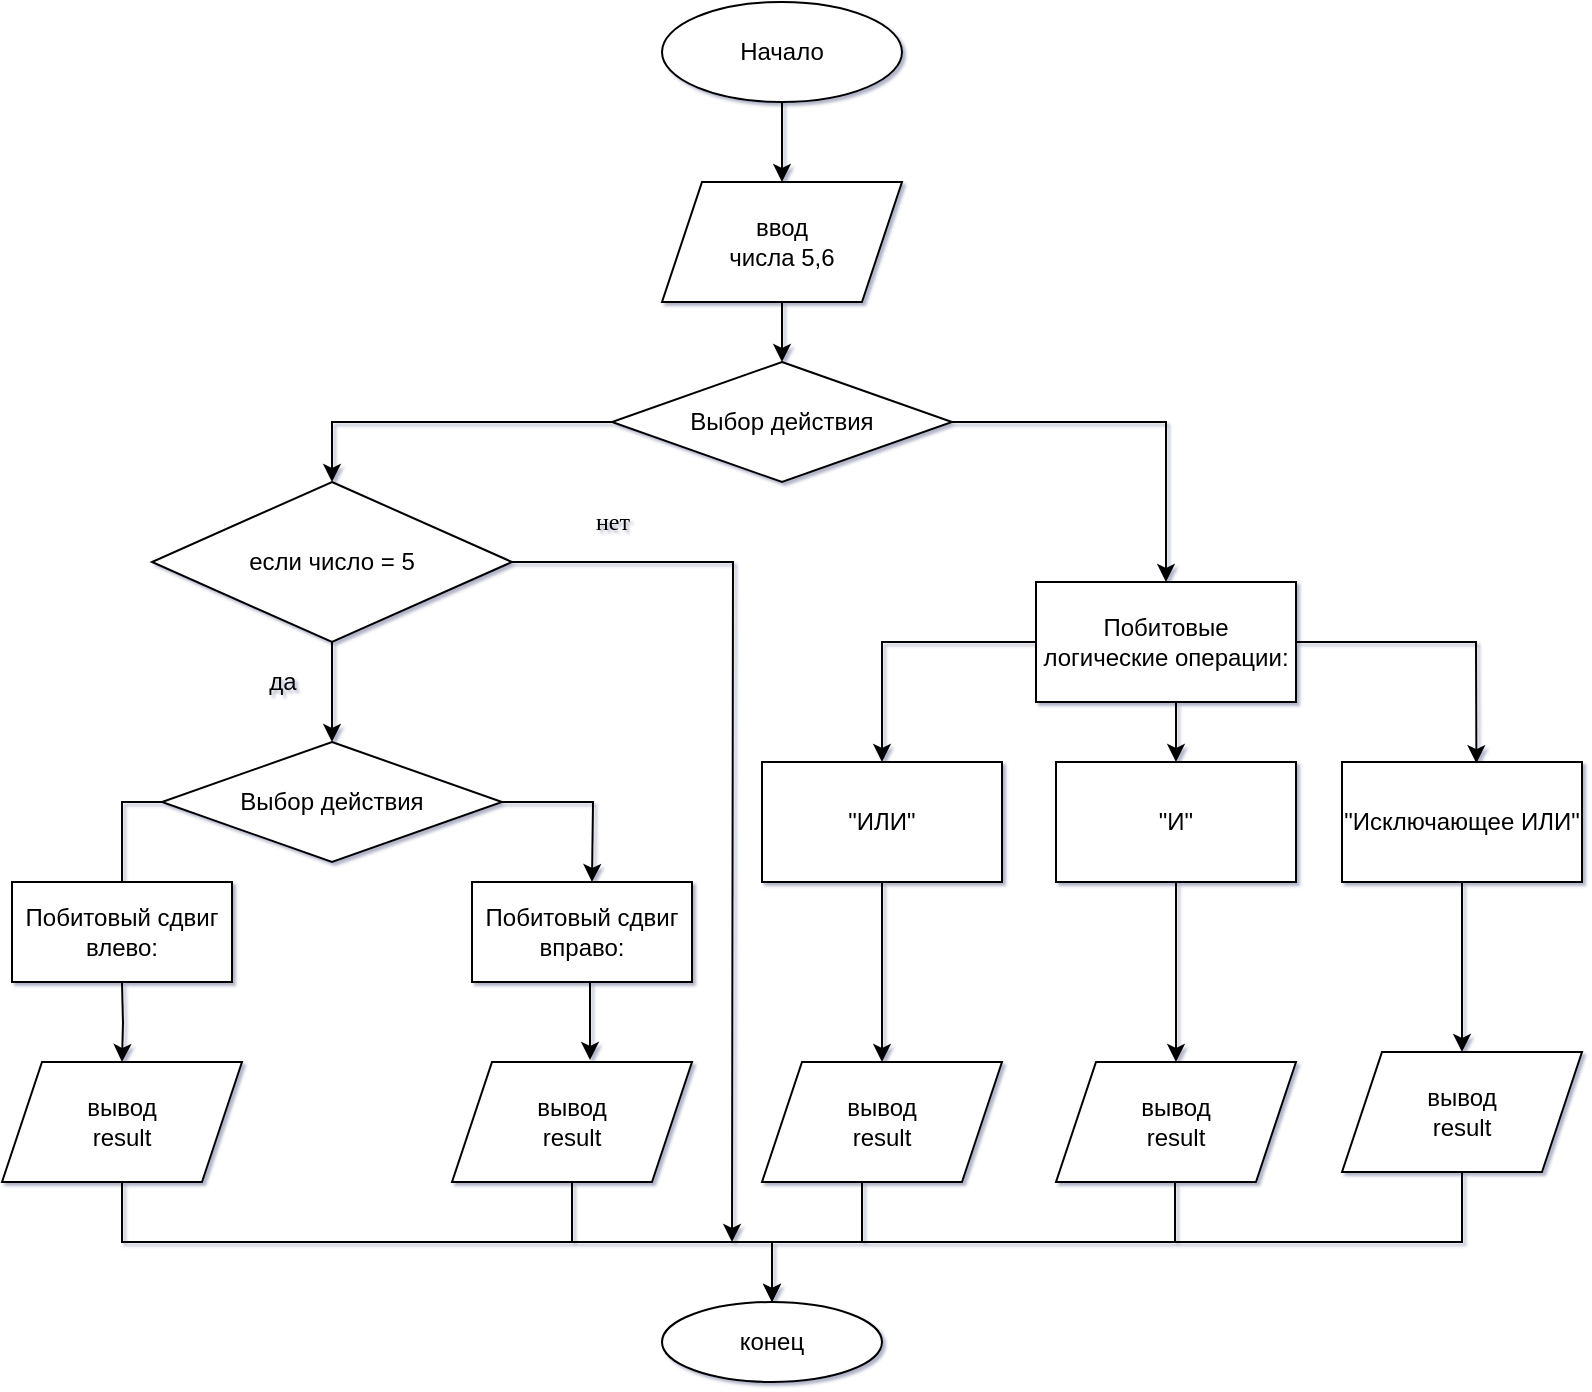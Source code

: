 <mxfile version="17.1.3" type="device" pages="5"><diagram id="igY2Ogf8Bb_24199HwTB" name="task_1"><mxGraphModel dx="1253" dy="727" grid="1" gridSize="10" guides="1" tooltips="1" connect="1" arrows="1" fold="1" page="1" pageScale="1" pageWidth="827" pageHeight="1169" math="0" shadow="1"><root><mxCell id="0"/><mxCell id="1" parent="0"/><mxCell id="NkltwDnp6EFP1wiBf2pm-1" value="Начало" style="ellipse;whiteSpace=wrap;html=1;" vertex="1" parent="1"><mxGeometry x="340" y="30" width="120" height="50" as="geometry"/></mxCell><mxCell id="NkltwDnp6EFP1wiBf2pm-2" value="" style="endArrow=classic;html=1;rounded=0;" edge="1" parent="1"><mxGeometry width="50" height="50" relative="1" as="geometry"><mxPoint x="400" y="80" as="sourcePoint"/><mxPoint x="400" y="120" as="targetPoint"/><Array as="points"><mxPoint x="400" y="80"/></Array></mxGeometry></mxCell><mxCell id="NkltwDnp6EFP1wiBf2pm-3" value="ввод&lt;br&gt;числа 5,6" style="shape=parallelogram;perimeter=parallelogramPerimeter;whiteSpace=wrap;html=1;fixedSize=1;" vertex="1" parent="1"><mxGeometry x="340" y="120" width="120" height="60" as="geometry"/></mxCell><mxCell id="NkltwDnp6EFP1wiBf2pm-5" value="" style="endArrow=classic;html=1;rounded=0;exitX=0.5;exitY=1;exitDx=0;exitDy=0;" edge="1" parent="1" source="NkltwDnp6EFP1wiBf2pm-3"><mxGeometry width="50" height="50" relative="1" as="geometry"><mxPoint x="390" y="300" as="sourcePoint"/><mxPoint x="400" y="210" as="targetPoint"/></mxGeometry></mxCell><mxCell id="NkltwDnp6EFP1wiBf2pm-11" style="edgeStyle=orthogonalEdgeStyle;rounded=0;orthogonalLoop=1;jettySize=auto;html=1;exitX=0.5;exitY=1;exitDx=0;exitDy=0;entryX=0.5;entryY=0;entryDx=0;entryDy=0;" edge="1" parent="1" source="NkltwDnp6EFP1wiBf2pm-6" target="NkltwDnp6EFP1wiBf2pm-8"><mxGeometry relative="1" as="geometry"/></mxCell><mxCell id="NkltwDnp6EFP1wiBf2pm-6" value="Побитовые логические операции:" style="rounded=0;whiteSpace=wrap;html=1;" vertex="1" parent="1"><mxGeometry x="527" y="320" width="130" height="60" as="geometry"/></mxCell><mxCell id="NkltwDnp6EFP1wiBf2pm-15" style="edgeStyle=orthogonalEdgeStyle;rounded=0;orthogonalLoop=1;jettySize=auto;html=1;exitX=0.5;exitY=1;exitDx=0;exitDy=0;entryX=0.5;entryY=0;entryDx=0;entryDy=0;" edge="1" parent="1" source="NkltwDnp6EFP1wiBf2pm-7" target="NkltwDnp6EFP1wiBf2pm-21"><mxGeometry relative="1" as="geometry"><mxPoint x="377" y="510" as="targetPoint"/></mxGeometry></mxCell><mxCell id="NkltwDnp6EFP1wiBf2pm-7" value="&quot;ИЛИ&quot;" style="rounded=0;whiteSpace=wrap;html=1;" vertex="1" parent="1"><mxGeometry x="390" y="410" width="120" height="60" as="geometry"/></mxCell><mxCell id="NkltwDnp6EFP1wiBf2pm-16" style="edgeStyle=orthogonalEdgeStyle;rounded=0;orthogonalLoop=1;jettySize=auto;html=1;exitX=0.5;exitY=1;exitDx=0;exitDy=0;entryX=0.5;entryY=0;entryDx=0;entryDy=0;" edge="1" parent="1" source="NkltwDnp6EFP1wiBf2pm-8" target="NkltwDnp6EFP1wiBf2pm-22"><mxGeometry relative="1" as="geometry"><mxPoint x="597" y="510" as="targetPoint"/></mxGeometry></mxCell><mxCell id="NkltwDnp6EFP1wiBf2pm-8" value="&quot;И&quot;" style="rounded=0;whiteSpace=wrap;html=1;" vertex="1" parent="1"><mxGeometry x="537" y="410" width="120" height="60" as="geometry"/></mxCell><mxCell id="NkltwDnp6EFP1wiBf2pm-17" style="edgeStyle=orthogonalEdgeStyle;rounded=0;orthogonalLoop=1;jettySize=auto;html=1;exitX=0.5;exitY=1;exitDx=0;exitDy=0;entryX=0.5;entryY=0;entryDx=0;entryDy=0;" edge="1" parent="1" source="NkltwDnp6EFP1wiBf2pm-9" target="NkltwDnp6EFP1wiBf2pm-23"><mxGeometry relative="1" as="geometry"><mxPoint x="817" y="510" as="targetPoint"/></mxGeometry></mxCell><mxCell id="NkltwDnp6EFP1wiBf2pm-9" value="&quot;Исключающее ИЛИ&quot;" style="rounded=0;whiteSpace=wrap;html=1;" vertex="1" parent="1"><mxGeometry x="680" y="410" width="120" height="60" as="geometry"/></mxCell><mxCell id="NkltwDnp6EFP1wiBf2pm-10" value="" style="endArrow=classic;html=1;rounded=0;entryX=0.5;entryY=0;entryDx=0;entryDy=0;" edge="1" parent="1" target="NkltwDnp6EFP1wiBf2pm-7"><mxGeometry width="50" height="50" relative="1" as="geometry"><mxPoint x="527" y="350" as="sourcePoint"/><mxPoint x="637" y="340" as="targetPoint"/><Array as="points"><mxPoint x="450" y="350"/></Array></mxGeometry></mxCell><mxCell id="NkltwDnp6EFP1wiBf2pm-13" value="" style="endArrow=classic;html=1;rounded=0;entryX=0.56;entryY=0.01;entryDx=0;entryDy=0;entryPerimeter=0;exitX=1;exitY=0.5;exitDx=0;exitDy=0;" edge="1" parent="1" source="NkltwDnp6EFP1wiBf2pm-6" target="NkltwDnp6EFP1wiBf2pm-9"><mxGeometry width="50" height="50" relative="1" as="geometry"><mxPoint x="587" y="390" as="sourcePoint"/><mxPoint x="827" y="400" as="targetPoint"/><Array as="points"><mxPoint x="747" y="350"/></Array></mxGeometry></mxCell><mxCell id="NkltwDnp6EFP1wiBf2pm-21" value="вывод&lt;br&gt;result" style="shape=parallelogram;perimeter=parallelogramPerimeter;whiteSpace=wrap;html=1;fixedSize=1;" vertex="1" parent="1"><mxGeometry x="390" y="560" width="120" height="60" as="geometry"/></mxCell><mxCell id="NkltwDnp6EFP1wiBf2pm-22" value="вывод&lt;br&gt;result" style="shape=parallelogram;perimeter=parallelogramPerimeter;whiteSpace=wrap;html=1;fixedSize=1;" vertex="1" parent="1"><mxGeometry x="537" y="560" width="120" height="60" as="geometry"/></mxCell><mxCell id="NkltwDnp6EFP1wiBf2pm-48" style="edgeStyle=orthogonalEdgeStyle;rounded=0;orthogonalLoop=1;jettySize=auto;html=1;exitX=0.5;exitY=1;exitDx=0;exitDy=0;entryX=0.5;entryY=0;entryDx=0;entryDy=0;fontFamily=Times New Roman;" edge="1" parent="1" source="NkltwDnp6EFP1wiBf2pm-23" target="NkltwDnp6EFP1wiBf2pm-30"><mxGeometry relative="1" as="geometry"><Array as="points"><mxPoint x="740" y="650"/><mxPoint x="395" y="650"/></Array></mxGeometry></mxCell><mxCell id="NkltwDnp6EFP1wiBf2pm-23" value="вывод&lt;br&gt;result" style="shape=parallelogram;perimeter=parallelogramPerimeter;whiteSpace=wrap;html=1;fixedSize=1;" vertex="1" parent="1"><mxGeometry x="680" y="555" width="120" height="60" as="geometry"/></mxCell><mxCell id="NkltwDnp6EFP1wiBf2pm-25" style="edgeStyle=orthogonalEdgeStyle;rounded=0;orthogonalLoop=1;jettySize=auto;html=1;exitX=1;exitY=0.5;exitDx=0;exitDy=0;entryX=0.5;entryY=0;entryDx=0;entryDy=0;" edge="1" parent="1" source="NkltwDnp6EFP1wiBf2pm-24" target="NkltwDnp6EFP1wiBf2pm-6"><mxGeometry relative="1" as="geometry"><mxPoint x="550" y="240" as="targetPoint"/></mxGeometry></mxCell><mxCell id="NkltwDnp6EFP1wiBf2pm-36" style="edgeStyle=orthogonalEdgeStyle;rounded=0;orthogonalLoop=1;jettySize=auto;html=1;entryX=0.5;entryY=0;entryDx=0;entryDy=0;" edge="1" parent="1" source="NkltwDnp6EFP1wiBf2pm-24" target="NkltwDnp6EFP1wiBf2pm-26"><mxGeometry relative="1" as="geometry"><mxPoint x="130" y="240" as="targetPoint"/></mxGeometry></mxCell><mxCell id="NkltwDnp6EFP1wiBf2pm-24" value="Выбор действия" style="rhombus;whiteSpace=wrap;html=1;" vertex="1" parent="1"><mxGeometry x="315" y="210" width="170" height="60" as="geometry"/></mxCell><mxCell id="NkltwDnp6EFP1wiBf2pm-27" style="edgeStyle=orthogonalEdgeStyle;rounded=0;orthogonalLoop=1;jettySize=auto;html=1;" edge="1" parent="1" source="NkltwDnp6EFP1wiBf2pm-26"><mxGeometry relative="1" as="geometry"><mxPoint x="175" y="400" as="targetPoint"/></mxGeometry></mxCell><mxCell id="NkltwDnp6EFP1wiBf2pm-54" style="edgeStyle=orthogonalEdgeStyle;rounded=0;orthogonalLoop=1;jettySize=auto;html=1;exitX=1;exitY=0.5;exitDx=0;exitDy=0;fontFamily=Times New Roman;" edge="1" parent="1" source="NkltwDnp6EFP1wiBf2pm-26"><mxGeometry relative="1" as="geometry"><mxPoint x="375" y="650" as="targetPoint"/></mxGeometry></mxCell><mxCell id="NkltwDnp6EFP1wiBf2pm-26" value="если число = 5" style="rhombus;whiteSpace=wrap;html=1;" vertex="1" parent="1"><mxGeometry x="85" y="270" width="180" height="80" as="geometry"/></mxCell><mxCell id="NkltwDnp6EFP1wiBf2pm-28" value="да" style="text;html=1;align=center;verticalAlign=middle;resizable=0;points=[];autosize=1;strokeColor=none;fillColor=none;" vertex="1" parent="1"><mxGeometry x="135" y="360" width="30" height="20" as="geometry"/></mxCell><mxCell id="NkltwDnp6EFP1wiBf2pm-30" value="конец" style="ellipse;whiteSpace=wrap;html=1;" vertex="1" parent="1"><mxGeometry x="340" y="680" width="110" height="40" as="geometry"/></mxCell><mxCell id="NkltwDnp6EFP1wiBf2pm-38" style="edgeStyle=orthogonalEdgeStyle;rounded=0;orthogonalLoop=1;jettySize=auto;html=1;exitX=1;exitY=0.5;exitDx=0;exitDy=0;" edge="1" parent="1" source="NkltwDnp6EFP1wiBf2pm-37"><mxGeometry relative="1" as="geometry"><mxPoint x="305" y="470" as="targetPoint"/></mxGeometry></mxCell><mxCell id="NkltwDnp6EFP1wiBf2pm-41" style="edgeStyle=orthogonalEdgeStyle;rounded=0;orthogonalLoop=1;jettySize=auto;html=1;exitX=0;exitY=0.5;exitDx=0;exitDy=0;fontFamily=Times New Roman;" edge="1" parent="1" source="NkltwDnp6EFP1wiBf2pm-37"><mxGeometry relative="1" as="geometry"><mxPoint x="70.067" y="470" as="targetPoint"/></mxGeometry></mxCell><mxCell id="NkltwDnp6EFP1wiBf2pm-37" value="Выбор действия" style="rhombus;whiteSpace=wrap;html=1;" vertex="1" parent="1"><mxGeometry x="90" y="400" width="170" height="60" as="geometry"/></mxCell><mxCell id="NkltwDnp6EFP1wiBf2pm-45" style="edgeStyle=orthogonalEdgeStyle;rounded=0;orthogonalLoop=1;jettySize=auto;html=1;exitX=0.5;exitY=1;exitDx=0;exitDy=0;fontFamily=Times New Roman;" edge="1" parent="1"><mxGeometry relative="1" as="geometry"><mxPoint x="70" y="520" as="sourcePoint"/><mxPoint x="70" y="560" as="targetPoint"/></mxGeometry></mxCell><mxCell id="NkltwDnp6EFP1wiBf2pm-39" value="Побитовый сдвиг влево:" style="rounded=0;whiteSpace=wrap;html=1;" vertex="1" parent="1"><mxGeometry x="15" y="470" width="110" height="50" as="geometry"/></mxCell><mxCell id="NkltwDnp6EFP1wiBf2pm-42" style="edgeStyle=orthogonalEdgeStyle;rounded=0;orthogonalLoop=1;jettySize=auto;html=1;exitX=0.5;exitY=1;exitDx=0;exitDy=0;fontFamily=Times New Roman;entryX=0.575;entryY=-0.017;entryDx=0;entryDy=0;entryPerimeter=0;" edge="1" parent="1" source="NkltwDnp6EFP1wiBf2pm-40" target="NkltwDnp6EFP1wiBf2pm-43"><mxGeometry relative="1" as="geometry"><mxPoint x="300" y="550" as="targetPoint"/></mxGeometry></mxCell><mxCell id="NkltwDnp6EFP1wiBf2pm-40" value="Побитовый сдвиг вправо:" style="rounded=0;whiteSpace=wrap;html=1;" vertex="1" parent="1"><mxGeometry x="245" y="470" width="110" height="50" as="geometry"/></mxCell><mxCell id="NkltwDnp6EFP1wiBf2pm-43" value="вывод&lt;br&gt;result" style="shape=parallelogram;perimeter=parallelogramPerimeter;whiteSpace=wrap;html=1;fixedSize=1;" vertex="1" parent="1"><mxGeometry x="235" y="560" width="120" height="60" as="geometry"/></mxCell><mxCell id="NkltwDnp6EFP1wiBf2pm-46" style="edgeStyle=orthogonalEdgeStyle;rounded=0;orthogonalLoop=1;jettySize=auto;html=1;exitX=0.5;exitY=1;exitDx=0;exitDy=0;entryX=0.5;entryY=0;entryDx=0;entryDy=0;fontFamily=Times New Roman;" edge="1" parent="1" source="NkltwDnp6EFP1wiBf2pm-44" target="NkltwDnp6EFP1wiBf2pm-30"><mxGeometry relative="1" as="geometry"/></mxCell><mxCell id="NkltwDnp6EFP1wiBf2pm-44" value="вывод&lt;br&gt;result" style="shape=parallelogram;perimeter=parallelogramPerimeter;whiteSpace=wrap;html=1;fixedSize=1;" vertex="1" parent="1"><mxGeometry x="10" y="560" width="120" height="60" as="geometry"/></mxCell><mxCell id="NkltwDnp6EFP1wiBf2pm-51" value="" style="endArrow=none;html=1;rounded=0;fontFamily=Times New Roman;" edge="1" parent="1"><mxGeometry width="50" height="50" relative="1" as="geometry"><mxPoint x="295" y="650" as="sourcePoint"/><mxPoint x="295" y="620" as="targetPoint"/></mxGeometry></mxCell><mxCell id="NkltwDnp6EFP1wiBf2pm-52" value="" style="endArrow=none;html=1;rounded=0;fontFamily=Times New Roman;" edge="1" parent="1"><mxGeometry width="50" height="50" relative="1" as="geometry"><mxPoint x="440" y="650" as="sourcePoint"/><mxPoint x="440" y="620" as="targetPoint"/></mxGeometry></mxCell><mxCell id="NkltwDnp6EFP1wiBf2pm-53" value="" style="endArrow=none;html=1;rounded=0;fontFamily=Times New Roman;" edge="1" parent="1"><mxGeometry width="50" height="50" relative="1" as="geometry"><mxPoint x="596.5" y="650" as="sourcePoint"/><mxPoint x="596.5" y="620" as="targetPoint"/></mxGeometry></mxCell><mxCell id="NkltwDnp6EFP1wiBf2pm-55" value="нет" style="text;html=1;align=center;verticalAlign=middle;resizable=0;points=[];autosize=1;strokeColor=none;fillColor=none;fontFamily=Times New Roman;" vertex="1" parent="1"><mxGeometry x="300" y="280" width="30" height="20" as="geometry"/></mxCell></root></mxGraphModel></diagram><diagram id="TNswOEZ_FCjeyX9oWA_h" name="task_2"><mxGraphModel dx="940" dy="545" grid="1" gridSize="10" guides="1" tooltips="1" connect="1" arrows="1" fold="1" page="1" pageScale="1" pageWidth="827" pageHeight="1169" math="0" shadow="0"><root><mxCell id="D5nAeDEktQuZ5nscNL3F-0"/><mxCell id="D5nAeDEktQuZ5nscNL3F-1" parent="D5nAeDEktQuZ5nscNL3F-0"/><mxCell id="-s__NvVKroA4wo30MGyJ-1" style="edgeStyle=orthogonalEdgeStyle;rounded=0;orthogonalLoop=1;jettySize=auto;html=1;fontFamily=Times New Roman;fontColor=none;" edge="1" parent="D5nAeDEktQuZ5nscNL3F-1" source="D5nAeDEktQuZ5nscNL3F-2"><mxGeometry relative="1" as="geometry"><mxPoint x="400" y="90" as="targetPoint"/></mxGeometry></mxCell><mxCell id="D5nAeDEktQuZ5nscNL3F-2" value="начало" style="ellipse;whiteSpace=wrap;html=1;fontFamily=Times New Roman;" vertex="1" parent="D5nAeDEktQuZ5nscNL3F-1"><mxGeometry x="340" y="20" width="120" height="40" as="geometry"/></mxCell><mxCell id="8wzYKkZzmSqCAzCAF9S7-1" style="edgeStyle=orthogonalEdgeStyle;rounded=0;orthogonalLoop=1;jettySize=auto;html=1;fontFamily=Times New Roman;" edge="1" parent="D5nAeDEktQuZ5nscNL3F-1"><mxGeometry relative="1" as="geometry"><mxPoint x="400" y="260" as="targetPoint"/><mxPoint x="400" y="220" as="sourcePoint"/></mxGeometry></mxCell><mxCell id="-s__NvVKroA4wo30MGyJ-2" value="" style="edgeStyle=orthogonalEdgeStyle;rounded=0;orthogonalLoop=1;jettySize=auto;html=1;fontFamily=Times New Roman;fontColor=none;" edge="1" parent="D5nAeDEktQuZ5nscNL3F-1" source="8wzYKkZzmSqCAzCAF9S7-0" target="-s__NvVKroA4wo30MGyJ-0"><mxGeometry relative="1" as="geometry"/></mxCell><mxCell id="8wzYKkZzmSqCAzCAF9S7-0" value="вывод&lt;br&gt;Введите координаты х1, х2, y1, y2" style="shape=parallelogram;perimeter=parallelogramPerimeter;whiteSpace=wrap;html=1;fixedSize=1;fontFamily=Times New Roman;" vertex="1" parent="D5nAeDEktQuZ5nscNL3F-1"><mxGeometry x="290" y="90" width="220" height="55" as="geometry"/></mxCell><mxCell id="8wzYKkZzmSqCAzCAF9S7-9" style="edgeStyle=orthogonalEdgeStyle;rounded=0;orthogonalLoop=1;jettySize=auto;html=1;exitX=0.5;exitY=1;exitDx=0;exitDy=0;entryX=0.5;entryY=0;entryDx=0;entryDy=0;fontFamily=Times New Roman;fontColor=none;" edge="1" parent="D5nAeDEktQuZ5nscNL3F-1" source="8wzYKkZzmSqCAzCAF9S7-2" target="8wzYKkZzmSqCAzCAF9S7-4"><mxGeometry relative="1" as="geometry"/></mxCell><mxCell id="8wzYKkZzmSqCAzCAF9S7-2" value="k = (y2 - y1) / (x2-x1)" style="rounded=0;whiteSpace=wrap;html=1;fontFamily=Times New Roman;" vertex="1" parent="D5nAeDEktQuZ5nscNL3F-1"><mxGeometry x="340" y="260" width="120" height="60" as="geometry"/></mxCell><mxCell id="8wzYKkZzmSqCAzCAF9S7-10" style="edgeStyle=orthogonalEdgeStyle;rounded=0;orthogonalLoop=1;jettySize=auto;html=1;exitX=0.5;exitY=1;exitDx=0;exitDy=0;fontFamily=Times New Roman;fontColor=none;" edge="1" parent="D5nAeDEktQuZ5nscNL3F-1" source="8wzYKkZzmSqCAzCAF9S7-4" target="8wzYKkZzmSqCAzCAF9S7-6"><mxGeometry relative="1" as="geometry"/></mxCell><mxCell id="8wzYKkZzmSqCAzCAF9S7-4" value="b = y1 - k * x1" style="rounded=0;whiteSpace=wrap;html=1;labelBackgroundColor=#FFFFFF;fontFamily=Times New Roman;fontColor=none;" vertex="1" parent="D5nAeDEktQuZ5nscNL3F-1"><mxGeometry x="340" y="360" width="120" height="60" as="geometry"/></mxCell><mxCell id="8wzYKkZzmSqCAzCAF9S7-11" style="edgeStyle=orthogonalEdgeStyle;rounded=0;orthogonalLoop=1;jettySize=auto;html=1;exitX=0.5;exitY=1;exitDx=0;exitDy=0;entryX=0.5;entryY=0;entryDx=0;entryDy=0;fontFamily=Times New Roman;fontColor=none;" edge="1" parent="D5nAeDEktQuZ5nscNL3F-1" source="8wzYKkZzmSqCAzCAF9S7-6" target="8wzYKkZzmSqCAzCAF9S7-7"><mxGeometry relative="1" as="geometry"/></mxCell><mxCell id="8wzYKkZzmSqCAzCAF9S7-6" value="y = kx + b" style="rounded=0;whiteSpace=wrap;html=1;labelBackgroundColor=#FFFFFF;fontFamily=Times New Roman;fontColor=none;" vertex="1" parent="D5nAeDEktQuZ5nscNL3F-1"><mxGeometry x="340" y="455" width="120" height="60" as="geometry"/></mxCell><mxCell id="8wzYKkZzmSqCAzCAF9S7-12" style="edgeStyle=orthogonalEdgeStyle;rounded=0;orthogonalLoop=1;jettySize=auto;html=1;exitX=0.5;exitY=1;exitDx=0;exitDy=0;entryX=0.5;entryY=0;entryDx=0;entryDy=0;fontFamily=Times New Roman;fontColor=none;" edge="1" parent="D5nAeDEktQuZ5nscNL3F-1" source="8wzYKkZzmSqCAzCAF9S7-7" target="8wzYKkZzmSqCAzCAF9S7-8"><mxGeometry relative="1" as="geometry"/></mxCell><mxCell id="8wzYKkZzmSqCAzCAF9S7-7" value="вывод&lt;br&gt;уравнение прямой y=kx+b" style="shape=parallelogram;perimeter=parallelogramPerimeter;whiteSpace=wrap;html=1;fixedSize=1;labelBackgroundColor=#FFFFFF;fontFamily=Times New Roman;fontColor=none;" vertex="1" parent="D5nAeDEktQuZ5nscNL3F-1"><mxGeometry x="315" y="545" width="170" height="60" as="geometry"/></mxCell><mxCell id="8wzYKkZzmSqCAzCAF9S7-8" value="конец" style="ellipse;whiteSpace=wrap;html=1;labelBackgroundColor=#FFFFFF;fontFamily=Times New Roman;fontColor=none;" vertex="1" parent="D5nAeDEktQuZ5nscNL3F-1"><mxGeometry x="340" y="640" width="120" height="40" as="geometry"/></mxCell><mxCell id="-s__NvVKroA4wo30MGyJ-0" value="ввод&lt;br&gt;х1, х2, y1, y2" style="shape=parallelogram;perimeter=parallelogramPerimeter;whiteSpace=wrap;html=1;fixedSize=1;fontFamily=Times New Roman;" vertex="1" parent="D5nAeDEktQuZ5nscNL3F-1"><mxGeometry x="340" y="180" width="120" height="40" as="geometry"/></mxCell></root></mxGraphModel></diagram><diagram id="rs_04kuU5EXEfUCv7JmT" name="task_4"><mxGraphModel dx="940" dy="545" grid="1" gridSize="10" guides="1" tooltips="1" connect="1" arrows="1" fold="1" page="1" pageScale="1" pageWidth="827" pageHeight="1169" math="0" shadow="0"><root><mxCell id="6WnoLjNRgaIGWMYyBDjh-0"/><mxCell id="6WnoLjNRgaIGWMYyBDjh-1" parent="6WnoLjNRgaIGWMYyBDjh-0"/><mxCell id="6WnoLjNRgaIGWMYyBDjh-5" style="edgeStyle=orthogonalEdgeStyle;rounded=0;orthogonalLoop=1;jettySize=auto;html=1;exitX=0.5;exitY=1;exitDx=0;exitDy=0;entryX=0.5;entryY=0;entryDx=0;entryDy=0;fontFamily=Times New Roman;fontColor=none;" edge="1" parent="6WnoLjNRgaIGWMYyBDjh-1" source="6WnoLjNRgaIGWMYyBDjh-2" target="6WnoLjNRgaIGWMYyBDjh-3"><mxGeometry relative="1" as="geometry"/></mxCell><mxCell id="6WnoLjNRgaIGWMYyBDjh-2" value="Начало" style="ellipse;whiteSpace=wrap;html=1;labelBackgroundColor=#FFFFFF;fontFamily=Times New Roman;fontColor=none;" vertex="1" parent="6WnoLjNRgaIGWMYyBDjh-1"><mxGeometry x="340" y="10" width="120" height="40" as="geometry"/></mxCell><mxCell id="6WnoLjNRgaIGWMYyBDjh-6" style="edgeStyle=orthogonalEdgeStyle;rounded=0;orthogonalLoop=1;jettySize=auto;html=1;exitX=0.5;exitY=1;exitDx=0;exitDy=0;entryX=0.5;entryY=0;entryDx=0;entryDy=0;fontFamily=Times New Roman;fontColor=none;" edge="1" parent="6WnoLjNRgaIGWMYyBDjh-1" source="6WnoLjNRgaIGWMYyBDjh-3" target="6WnoLjNRgaIGWMYyBDjh-4"><mxGeometry relative="1" as="geometry"/></mxCell><mxCell id="6WnoLjNRgaIGWMYyBDjh-3" value="вывод&lt;br&gt;введите 2 буквы от a до z:" style="shape=parallelogram;perimeter=parallelogramPerimeter;whiteSpace=wrap;html=1;fixedSize=1;labelBackgroundColor=#FFFFFF;fontFamily=Times New Roman;fontColor=none;" vertex="1" parent="6WnoLjNRgaIGWMYyBDjh-1"><mxGeometry x="300" y="80" width="200" height="60" as="geometry"/></mxCell><mxCell id="6WnoLjNRgaIGWMYyBDjh-8" style="edgeStyle=orthogonalEdgeStyle;rounded=0;orthogonalLoop=1;jettySize=auto;html=1;exitX=0.5;exitY=1;exitDx=0;exitDy=0;entryX=0.5;entryY=0;entryDx=0;entryDy=0;fontFamily=Times New Roman;fontColor=none;" edge="1" parent="6WnoLjNRgaIGWMYyBDjh-1" source="6WnoLjNRgaIGWMYyBDjh-4" target="6WnoLjNRgaIGWMYyBDjh-7"><mxGeometry relative="1" as="geometry"/></mxCell><mxCell id="6WnoLjNRgaIGWMYyBDjh-4" value="&lt;span&gt;ввод&lt;/span&gt;&lt;br&gt;&lt;span&gt;letter1, letter2&lt;/span&gt;" style="shape=parallelogram;perimeter=parallelogramPerimeter;whiteSpace=wrap;html=1;fixedSize=1;labelBackgroundColor=#FFFFFF;fontFamily=Times New Roman;fontColor=none;" vertex="1" parent="6WnoLjNRgaIGWMYyBDjh-1"><mxGeometry x="340" y="180" width="120" height="60" as="geometry"/></mxCell><mxCell id="6WnoLjNRgaIGWMYyBDjh-12" style="edgeStyle=orthogonalEdgeStyle;rounded=0;orthogonalLoop=1;jettySize=auto;html=1;exitX=0.5;exitY=1;exitDx=0;exitDy=0;entryX=0.5;entryY=0;entryDx=0;entryDy=0;fontFamily=Times New Roman;fontColor=none;" edge="1" parent="6WnoLjNRgaIGWMYyBDjh-1" source="6WnoLjNRgaIGWMYyBDjh-7" target="6WnoLjNRgaIGWMYyBDjh-9"><mxGeometry relative="1" as="geometry"/></mxCell><mxCell id="6WnoLjNRgaIGWMYyBDjh-7" value="pos_letter1 - расчет места в алфавите letter1" style="rounded=0;whiteSpace=wrap;html=1;labelBackgroundColor=#FFFFFF;fontFamily=Times New Roman;fontColor=none;" vertex="1" parent="6WnoLjNRgaIGWMYyBDjh-1"><mxGeometry x="340" y="280" width="120" height="60" as="geometry"/></mxCell><mxCell id="6WnoLjNRgaIGWMYyBDjh-11" style="edgeStyle=orthogonalEdgeStyle;rounded=0;orthogonalLoop=1;jettySize=auto;html=1;exitX=0.5;exitY=1;exitDx=0;exitDy=0;entryX=0.5;entryY=0;entryDx=0;entryDy=0;fontFamily=Times New Roman;fontColor=none;" edge="1" parent="6WnoLjNRgaIGWMYyBDjh-1" source="6WnoLjNRgaIGWMYyBDjh-9" target="6WnoLjNRgaIGWMYyBDjh-10"><mxGeometry relative="1" as="geometry"/></mxCell><mxCell id="6WnoLjNRgaIGWMYyBDjh-9" value="pos_letter2 - расчет места в алфавите letter2" style="rounded=0;whiteSpace=wrap;html=1;labelBackgroundColor=#FFFFFF;fontFamily=Times New Roman;fontColor=none;" vertex="1" parent="6WnoLjNRgaIGWMYyBDjh-1"><mxGeometry x="340" y="380" width="120" height="60" as="geometry"/></mxCell><mxCell id="6WnoLjNRgaIGWMYyBDjh-15" style="edgeStyle=orthogonalEdgeStyle;rounded=0;orthogonalLoop=1;jettySize=auto;html=1;exitX=0.5;exitY=1;exitDx=0;exitDy=0;entryX=0.5;entryY=0;entryDx=0;entryDy=0;fontFamily=Times New Roman;fontColor=none;" edge="1" parent="6WnoLjNRgaIGWMYyBDjh-1" source="6WnoLjNRgaIGWMYyBDjh-10" target="6WnoLjNRgaIGWMYyBDjh-13"><mxGeometry relative="1" as="geometry"/></mxCell><mxCell id="6WnoLjNRgaIGWMYyBDjh-10" value="distance =&amp;nbsp; | pos_letter1 - pos_letter2 | - 1" style="rounded=0;whiteSpace=wrap;html=1;labelBackgroundColor=#FFFFFF;fontFamily=Times New Roman;fontColor=none;" vertex="1" parent="6WnoLjNRgaIGWMYyBDjh-1"><mxGeometry x="290" y="480" width="220" height="60" as="geometry"/></mxCell><mxCell id="6WnoLjNRgaIGWMYyBDjh-16" style="edgeStyle=orthogonalEdgeStyle;rounded=0;orthogonalLoop=1;jettySize=auto;html=1;exitX=0.5;exitY=1;exitDx=0;exitDy=0;entryX=0.5;entryY=0;entryDx=0;entryDy=0;fontFamily=Times New Roman;fontColor=none;" edge="1" parent="6WnoLjNRgaIGWMYyBDjh-1" source="6WnoLjNRgaIGWMYyBDjh-13" target="6WnoLjNRgaIGWMYyBDjh-14"><mxGeometry relative="1" as="geometry"/></mxCell><mxCell id="6WnoLjNRgaIGWMYyBDjh-13" value="&lt;span&gt;вывод&lt;/span&gt;&lt;br&gt;&lt;span&gt;pos_letter1, &lt;br&gt;pos_letter2,&lt;br&gt;distance&lt;br&gt;&lt;/span&gt;" style="shape=parallelogram;perimeter=parallelogramPerimeter;whiteSpace=wrap;html=1;fixedSize=1;labelBackgroundColor=#FFFFFF;fontFamily=Times New Roman;fontColor=none;" vertex="1" parent="6WnoLjNRgaIGWMYyBDjh-1"><mxGeometry x="340" y="585" width="120" height="60" as="geometry"/></mxCell><mxCell id="6WnoLjNRgaIGWMYyBDjh-14" value="Конец" style="ellipse;whiteSpace=wrap;html=1;labelBackgroundColor=#FFFFFF;fontFamily=Times New Roman;fontColor=none;" vertex="1" parent="6WnoLjNRgaIGWMYyBDjh-1"><mxGeometry x="340" y="680" width="120" height="50" as="geometry"/></mxCell></root></mxGraphModel></diagram><diagram id="r74xDFdLWsVRXQ8kxKes" name="task_7"><mxGraphModel dx="940" dy="545" grid="1" gridSize="10" guides="0" tooltips="1" connect="1" arrows="0" fold="1" page="1" pageScale="1" pageWidth="827" pageHeight="1169" math="0" shadow="0"><root><mxCell id="7trv6ir3JZGuskGGtm_e-0"/><mxCell id="7trv6ir3JZGuskGGtm_e-1" parent="7trv6ir3JZGuskGGtm_e-0"/><mxCell id="7trv6ir3JZGuskGGtm_e-2" style="edgeStyle=orthogonalEdgeStyle;rounded=0;orthogonalLoop=1;jettySize=auto;html=1;exitX=0.5;exitY=1;exitDx=0;exitDy=0;entryX=0.5;entryY=0;entryDx=0;entryDy=0;fontFamily=Times New Roman;fontColor=none;" edge="1" parent="7trv6ir3JZGuskGGtm_e-1" source="7trv6ir3JZGuskGGtm_e-3" target="7trv6ir3JZGuskGGtm_e-5"><mxGeometry relative="1" as="geometry"/></mxCell><mxCell id="7trv6ir3JZGuskGGtm_e-3" value="Начало" style="ellipse;whiteSpace=wrap;html=1;labelBackgroundColor=#FFFFFF;fontFamily=Times New Roman;fontColor=none;" vertex="1" parent="7trv6ir3JZGuskGGtm_e-1"><mxGeometry x="340" y="10" width="120" height="40" as="geometry"/></mxCell><mxCell id="7trv6ir3JZGuskGGtm_e-4" style="edgeStyle=orthogonalEdgeStyle;rounded=0;orthogonalLoop=1;jettySize=auto;html=1;exitX=0.5;exitY=1;exitDx=0;exitDy=0;entryX=0.5;entryY=0;entryDx=0;entryDy=0;fontFamily=Times New Roman;fontColor=none;" edge="1" parent="7trv6ir3JZGuskGGtm_e-1" source="7trv6ir3JZGuskGGtm_e-5" target="7trv6ir3JZGuskGGtm_e-7"><mxGeometry relative="1" as="geometry"/></mxCell><mxCell id="7trv6ir3JZGuskGGtm_e-5" value="вывод&lt;br&gt;введите год цифрами:" style="shape=parallelogram;perimeter=parallelogramPerimeter;whiteSpace=wrap;html=1;fixedSize=1;labelBackgroundColor=#FFFFFF;fontFamily=Times New Roman;fontColor=none;" vertex="1" parent="7trv6ir3JZGuskGGtm_e-1"><mxGeometry x="300" y="80" width="200" height="60" as="geometry"/></mxCell><mxCell id="8SlMBSSc6r0cDXnrrSTU-1" style="edgeStyle=orthogonalEdgeStyle;rounded=0;orthogonalLoop=1;jettySize=auto;html=1;fontFamily=Times New Roman;fontColor=none;" edge="1" parent="7trv6ir3JZGuskGGtm_e-1" source="7trv6ir3JZGuskGGtm_e-7" target="8SlMBSSc6r0cDXnrrSTU-0"><mxGeometry relative="1" as="geometry"/></mxCell><mxCell id="7trv6ir3JZGuskGGtm_e-7" value="&lt;span&gt;ввод&lt;/span&gt;&lt;br&gt;year" style="shape=parallelogram;perimeter=parallelogramPerimeter;whiteSpace=wrap;html=1;fixedSize=1;labelBackgroundColor=#FFFFFF;fontFamily=Times New Roman;fontColor=none;" vertex="1" parent="7trv6ir3JZGuskGGtm_e-1"><mxGeometry x="340" y="180" width="120" height="60" as="geometry"/></mxCell><mxCell id="7trv6ir3JZGuskGGtm_e-8" style="edgeStyle=orthogonalEdgeStyle;rounded=0;orthogonalLoop=1;jettySize=auto;html=1;exitX=0.5;exitY=1;exitDx=0;exitDy=0;entryX=0.5;entryY=0;entryDx=0;entryDy=0;fontFamily=Times New Roman;fontColor=none;" edge="1" parent="7trv6ir3JZGuskGGtm_e-1"><mxGeometry relative="1" as="geometry"><mxPoint x="390" y="350" as="sourcePoint"/><mxPoint x="400" y="380" as="targetPoint"/></mxGeometry></mxCell><mxCell id="7trv6ir3JZGuskGGtm_e-15" value="Конец" style="ellipse;whiteSpace=wrap;html=1;labelBackgroundColor=#FFFFFF;fontFamily=Times New Roman;fontColor=none;" vertex="1" parent="7trv6ir3JZGuskGGtm_e-1"><mxGeometry x="340" y="580" width="120" height="60" as="geometry"/></mxCell><mxCell id="46xoF8iqWAg7DG8hfoI9-2" style="edgeStyle=orthogonalEdgeStyle;rounded=0;orthogonalLoop=1;jettySize=auto;html=1;exitX=1;exitY=0.5;exitDx=0;exitDy=0;fontFamily=Times New Roman;fontColor=none;" edge="1" parent="7trv6ir3JZGuskGGtm_e-1" source="8SlMBSSc6r0cDXnrrSTU-0" target="46xoF8iqWAg7DG8hfoI9-0"><mxGeometry relative="1" as="geometry"/></mxCell><mxCell id="46xoF8iqWAg7DG8hfoI9-3" style="edgeStyle=orthogonalEdgeStyle;rounded=0;orthogonalLoop=1;jettySize=auto;html=1;exitX=0;exitY=0.5;exitDx=0;exitDy=0;entryX=0.5;entryY=0;entryDx=0;entryDy=0;fontFamily=Times New Roman;fontColor=none;" edge="1" parent="7trv6ir3JZGuskGGtm_e-1" source="8SlMBSSc6r0cDXnrrSTU-0" target="46xoF8iqWAg7DG8hfoI9-1"><mxGeometry relative="1" as="geometry"/></mxCell><mxCell id="8SlMBSSc6r0cDXnrrSTU-0" value="Последние 2 цифры года % 4 == 0?" style="rhombus;whiteSpace=wrap;html=1;labelBackgroundColor=#FFFFFF;fontFamily=Times New Roman;fontColor=none;" vertex="1" parent="7trv6ir3JZGuskGGtm_e-1"><mxGeometry x="280" y="280" width="240" height="100" as="geometry"/></mxCell><mxCell id="46xoF8iqWAg7DG8hfoI9-6" style="edgeStyle=orthogonalEdgeStyle;rounded=0;orthogonalLoop=1;jettySize=auto;html=1;exitX=0.5;exitY=1;exitDx=0;exitDy=0;fontFamily=Times New Roman;fontColor=none;" edge="1" parent="7trv6ir3JZGuskGGtm_e-1" source="46xoF8iqWAg7DG8hfoI9-0"><mxGeometry relative="1" as="geometry"><mxPoint x="400" y="580" as="targetPoint"/></mxGeometry></mxCell><mxCell id="46xoF8iqWAg7DG8hfoI9-0" value="вывод:&lt;br&gt;&quot; Год не високосный&quot;" style="shape=parallelogram;perimeter=parallelogramPerimeter;whiteSpace=wrap;html=1;fixedSize=1;labelBackgroundColor=#FFFFFF;fontFamily=Times New Roman;fontColor=none;" vertex="1" parent="7trv6ir3JZGuskGGtm_e-1"><mxGeometry x="560" y="420" width="170" height="60" as="geometry"/></mxCell><mxCell id="46xoF8iqWAg7DG8hfoI9-5" style="edgeStyle=orthogonalEdgeStyle;rounded=0;orthogonalLoop=1;jettySize=auto;html=1;exitX=0.5;exitY=1;exitDx=0;exitDy=0;fontFamily=Times New Roman;fontColor=none;" edge="1" parent="7trv6ir3JZGuskGGtm_e-1" source="46xoF8iqWAg7DG8hfoI9-1" target="7trv6ir3JZGuskGGtm_e-15"><mxGeometry relative="1" as="geometry"/></mxCell><mxCell id="46xoF8iqWAg7DG8hfoI9-1" value="&lt;span&gt;вывод:&lt;/span&gt;&lt;br&gt;&lt;span&gt;&quot; Год високосный&quot;&lt;/span&gt;" style="shape=parallelogram;perimeter=parallelogramPerimeter;whiteSpace=wrap;html=1;fixedSize=1;labelBackgroundColor=#FFFFFF;fontFamily=Times New Roman;fontColor=none;" vertex="1" parent="7trv6ir3JZGuskGGtm_e-1"><mxGeometry x="80" y="420" width="170" height="60" as="geometry"/></mxCell><mxCell id="46xoF8iqWAg7DG8hfoI9-7" value="да" style="text;html=1;align=center;verticalAlign=middle;resizable=0;points=[];autosize=1;strokeColor=none;fillColor=none;fontFamily=Times New Roman;fontColor=none;" vertex="1" parent="7trv6ir3JZGuskGGtm_e-1"><mxGeometry x="205" y="300" width="30" height="20" as="geometry"/></mxCell><mxCell id="46xoF8iqWAg7DG8hfoI9-8" value="нет" style="text;html=1;align=center;verticalAlign=middle;resizable=0;points=[];autosize=1;strokeColor=none;fillColor=none;fontFamily=Times New Roman;fontColor=none;" vertex="1" parent="7trv6ir3JZGuskGGtm_e-1"><mxGeometry x="555" y="300" width="30" height="20" as="geometry"/></mxCell></root></mxGraphModel></diagram><diagram id="Z50ww9jhNUA1Wk6qaKDd" name="task_8"><mxGraphModel dx="940" dy="545" grid="1" gridSize="10" guides="1" tooltips="1" connect="1" arrows="1" fold="1" page="1" pageScale="1" pageWidth="827" pageHeight="1169" math="0" shadow="0"><root><mxCell id="cUywgai1AmwWT4zeyfV9-0"/><mxCell id="cUywgai1AmwWT4zeyfV9-1" parent="cUywgai1AmwWT4zeyfV9-0"/><mxCell id="2a1-sYIzPKVtuLfTVVr_-0" style="edgeStyle=orthogonalEdgeStyle;rounded=0;orthogonalLoop=1;jettySize=auto;html=1;exitX=0.5;exitY=1;exitDx=0;exitDy=0;entryX=0.5;entryY=0;entryDx=0;entryDy=0;fontFamily=Times New Roman;fontColor=none;" edge="1" parent="cUywgai1AmwWT4zeyfV9-1" source="2a1-sYIzPKVtuLfTVVr_-1" target="2a1-sYIzPKVtuLfTVVr_-3"><mxGeometry relative="1" as="geometry"/></mxCell><mxCell id="2a1-sYIzPKVtuLfTVVr_-1" value="Начало" style="ellipse;whiteSpace=wrap;html=1;labelBackgroundColor=#FFFFFF;fontFamily=Times New Roman;fontColor=none;" vertex="1" parent="cUywgai1AmwWT4zeyfV9-1"><mxGeometry x="425" y="10" width="120" height="40" as="geometry"/></mxCell><mxCell id="2a1-sYIzPKVtuLfTVVr_-2" style="edgeStyle=orthogonalEdgeStyle;rounded=0;orthogonalLoop=1;jettySize=auto;html=1;exitX=0.5;exitY=1;exitDx=0;exitDy=0;entryX=0.5;entryY=0;entryDx=0;entryDy=0;fontFamily=Times New Roman;fontColor=none;" edge="1" parent="cUywgai1AmwWT4zeyfV9-1" source="2a1-sYIzPKVtuLfTVVr_-3" target="2a1-sYIzPKVtuLfTVVr_-5"><mxGeometry relative="1" as="geometry"/></mxCell><mxCell id="2a1-sYIzPKVtuLfTVVr_-3" value="вывод&lt;br&gt;введите 3 разных числа:" style="shape=parallelogram;perimeter=parallelogramPerimeter;whiteSpace=wrap;html=1;fixedSize=1;labelBackgroundColor=#FFFFFF;fontFamily=Times New Roman;fontColor=none;" vertex="1" parent="cUywgai1AmwWT4zeyfV9-1"><mxGeometry x="385" y="80" width="200" height="60" as="geometry"/></mxCell><mxCell id="2a1-sYIzPKVtuLfTVVr_-4" style="edgeStyle=orthogonalEdgeStyle;rounded=0;orthogonalLoop=1;jettySize=auto;html=1;fontFamily=Times New Roman;fontColor=none;" edge="1" parent="cUywgai1AmwWT4zeyfV9-1" source="2a1-sYIzPKVtuLfTVVr_-5" target="2a1-sYIzPKVtuLfTVVr_-10"><mxGeometry relative="1" as="geometry"/></mxCell><mxCell id="2a1-sYIzPKVtuLfTVVr_-5" value="&lt;span&gt;ввод&lt;/span&gt;&lt;br&gt;n1, n2, n3" style="shape=parallelogram;perimeter=parallelogramPerimeter;whiteSpace=wrap;html=1;fixedSize=1;labelBackgroundColor=#FFFFFF;fontFamily=Times New Roman;fontColor=none;" vertex="1" parent="cUywgai1AmwWT4zeyfV9-1"><mxGeometry x="425" y="180" width="120" height="60" as="geometry"/></mxCell><mxCell id="2a1-sYIzPKVtuLfTVVr_-7" value="Конец" style="ellipse;whiteSpace=wrap;html=1;labelBackgroundColor=#FFFFFF;fontFamily=Times New Roman;fontColor=none;" vertex="1" parent="cUywgai1AmwWT4zeyfV9-1"><mxGeometry x="400" y="580" width="120" height="60" as="geometry"/></mxCell><mxCell id="2a1-sYIzPKVtuLfTVVr_-8" style="edgeStyle=orthogonalEdgeStyle;rounded=0;orthogonalLoop=1;jettySize=auto;html=1;exitX=1;exitY=0.5;exitDx=0;exitDy=0;fontFamily=Times New Roman;fontColor=none;" edge="1" parent="cUywgai1AmwWT4zeyfV9-1" source="2a1-sYIzPKVtuLfTVVr_-10" target="2a1-sYIzPKVtuLfTVVr_-12"><mxGeometry relative="1" as="geometry"/></mxCell><mxCell id="2a1-sYIzPKVtuLfTVVr_-18" style="edgeStyle=orthogonalEdgeStyle;rounded=0;orthogonalLoop=1;jettySize=auto;html=1;entryX=0.5;entryY=0;entryDx=0;entryDy=0;fontFamily=Times New Roman;fontColor=none;" edge="1" parent="cUywgai1AmwWT4zeyfV9-1" source="2a1-sYIzPKVtuLfTVVr_-10" target="2a1-sYIzPKVtuLfTVVr_-17"><mxGeometry relative="1" as="geometry"/></mxCell><mxCell id="2a1-sYIzPKVtuLfTVVr_-10" value="&amp;nbsp;n2 &amp;lt; n1 &amp;lt; n3&lt;br&gt;или&lt;br&gt;&amp;nbsp;n3 &amp;lt; n1 &amp;lt; n2" style="rhombus;whiteSpace=wrap;html=1;labelBackgroundColor=#FFFFFF;fontFamily=Times New Roman;fontColor=none;" vertex="1" parent="cUywgai1AmwWT4zeyfV9-1"><mxGeometry x="416.25" y="270" width="137.5" height="87.5" as="geometry"/></mxCell><mxCell id="2a1-sYIzPKVtuLfTVVr_-28" style="edgeStyle=orthogonalEdgeStyle;rounded=0;orthogonalLoop=1;jettySize=auto;html=1;exitX=0.5;exitY=1;exitDx=0;exitDy=0;fontFamily=Times New Roman;fontColor=none;" edge="1" parent="cUywgai1AmwWT4zeyfV9-1" source="2a1-sYIzPKVtuLfTVVr_-12"><mxGeometry relative="1" as="geometry"><mxPoint x="460" y="580" as="targetPoint"/></mxGeometry></mxCell><mxCell id="2a1-sYIzPKVtuLfTVVr_-12" value="вывод:&lt;br&gt;&quot; Среднее число = n1&quot;" style="shape=parallelogram;perimeter=parallelogramPerimeter;whiteSpace=wrap;html=1;fixedSize=1;labelBackgroundColor=#FFFFFF;fontFamily=Times New Roman;fontColor=none;" vertex="1" parent="cUywgai1AmwWT4zeyfV9-1"><mxGeometry x="584" y="440" width="170" height="60" as="geometry"/></mxCell><mxCell id="2a1-sYIzPKVtuLfTVVr_-13" style="edgeStyle=orthogonalEdgeStyle;rounded=0;orthogonalLoop=1;jettySize=auto;html=1;exitX=0.5;exitY=1;exitDx=0;exitDy=0;fontFamily=Times New Roman;fontColor=none;" edge="1" parent="cUywgai1AmwWT4zeyfV9-1" source="2a1-sYIzPKVtuLfTVVr_-14" target="2a1-sYIzPKVtuLfTVVr_-7"><mxGeometry relative="1" as="geometry"/></mxCell><mxCell id="2a1-sYIzPKVtuLfTVVr_-14" value="вывод:&lt;br&gt;&quot; Среднее число = n3&quot;" style="shape=parallelogram;perimeter=parallelogramPerimeter;whiteSpace=wrap;html=1;fixedSize=1;labelBackgroundColor=#FFFFFF;fontFamily=Times New Roman;fontColor=none;" vertex="1" parent="cUywgai1AmwWT4zeyfV9-1"><mxGeometry x="104" y="440" width="170" height="60" as="geometry"/></mxCell><mxCell id="2a1-sYIzPKVtuLfTVVr_-15" value="нет" style="text;html=1;align=center;verticalAlign=middle;resizable=0;points=[];autosize=1;strokeColor=none;fillColor=none;fontFamily=Times New Roman;fontColor=none;" vertex="1" parent="cUywgai1AmwWT4zeyfV9-1"><mxGeometry x="370" y="290" width="30" height="20" as="geometry"/></mxCell><mxCell id="2a1-sYIzPKVtuLfTVVr_-16" value="да" style="text;html=1;align=center;verticalAlign=middle;resizable=0;points=[];autosize=1;strokeColor=none;fillColor=none;fontFamily=Times New Roman;fontColor=none;" vertex="1" parent="cUywgai1AmwWT4zeyfV9-1"><mxGeometry x="584" y="290" width="30" height="20" as="geometry"/></mxCell><mxCell id="2a1-sYIzPKVtuLfTVVr_-22" style="edgeStyle=orthogonalEdgeStyle;rounded=0;orthogonalLoop=1;jettySize=auto;html=1;exitX=1;exitY=0.5;exitDx=0;exitDy=0;fontFamily=Times New Roman;fontColor=none;" edge="1" parent="cUywgai1AmwWT4zeyfV9-1" source="2a1-sYIzPKVtuLfTVVr_-17" target="2a1-sYIzPKVtuLfTVVr_-19"><mxGeometry relative="1" as="geometry"/></mxCell><mxCell id="2a1-sYIzPKVtuLfTVVr_-23" style="edgeStyle=orthogonalEdgeStyle;rounded=0;orthogonalLoop=1;jettySize=auto;html=1;exitX=0;exitY=0.5;exitDx=0;exitDy=0;entryX=0.5;entryY=0;entryDx=0;entryDy=0;fontFamily=Times New Roman;fontColor=none;" edge="1" parent="cUywgai1AmwWT4zeyfV9-1" source="2a1-sYIzPKVtuLfTVVr_-17" target="2a1-sYIzPKVtuLfTVVr_-14"><mxGeometry relative="1" as="geometry"/></mxCell><mxCell id="2a1-sYIzPKVtuLfTVVr_-17" value="&lt;span&gt;&amp;nbsp;n1&amp;lt; n2 &amp;lt; n3&lt;/span&gt;&lt;br&gt;&lt;span&gt;или&amp;nbsp;&lt;br&gt;n3 &amp;lt; n2 &amp;lt; n1&lt;/span&gt;" style="rhombus;whiteSpace=wrap;html=1;labelBackgroundColor=#FFFFFF;fontFamily=Times New Roman;fontColor=none;" vertex="1" parent="cUywgai1AmwWT4zeyfV9-1"><mxGeometry x="274" y="340" width="140" height="90" as="geometry"/></mxCell><mxCell id="2a1-sYIzPKVtuLfTVVr_-19" value="вывод:&lt;br&gt;&quot; Среднее число = n2&quot;" style="shape=parallelogram;perimeter=parallelogramPerimeter;whiteSpace=wrap;html=1;fixedSize=1;labelBackgroundColor=#FFFFFF;fontFamily=Times New Roman;fontColor=none;" vertex="1" parent="cUywgai1AmwWT4zeyfV9-1"><mxGeometry x="414" y="440" width="170" height="60" as="geometry"/></mxCell><mxCell id="2a1-sYIzPKVtuLfTVVr_-24" value="да" style="text;html=1;align=center;verticalAlign=middle;resizable=0;points=[];autosize=1;strokeColor=none;fillColor=none;fontFamily=Times New Roman;fontColor=none;" vertex="1" parent="cUywgai1AmwWT4zeyfV9-1"><mxGeometry x="425" y="360" width="30" height="20" as="geometry"/></mxCell><mxCell id="2a1-sYIzPKVtuLfTVVr_-25" value="нет" style="text;html=1;align=center;verticalAlign=middle;resizable=0;points=[];autosize=1;strokeColor=none;fillColor=none;fontFamily=Times New Roman;fontColor=none;" vertex="1" parent="cUywgai1AmwWT4zeyfV9-1"><mxGeometry x="215" y="360" width="30" height="20" as="geometry"/></mxCell><mxCell id="2a1-sYIzPKVtuLfTVVr_-27" value="" style="endArrow=none;html=1;rounded=0;fontFamily=Times New Roman;fontColor=none;" edge="1" parent="cUywgai1AmwWT4zeyfV9-1"><mxGeometry width="50" height="50" relative="1" as="geometry"><mxPoint x="510" y="540" as="sourcePoint"/><mxPoint x="510" y="500" as="targetPoint"/><Array as="points"><mxPoint x="510" y="500"/></Array></mxGeometry></mxCell></root></mxGraphModel></diagram></mxfile>